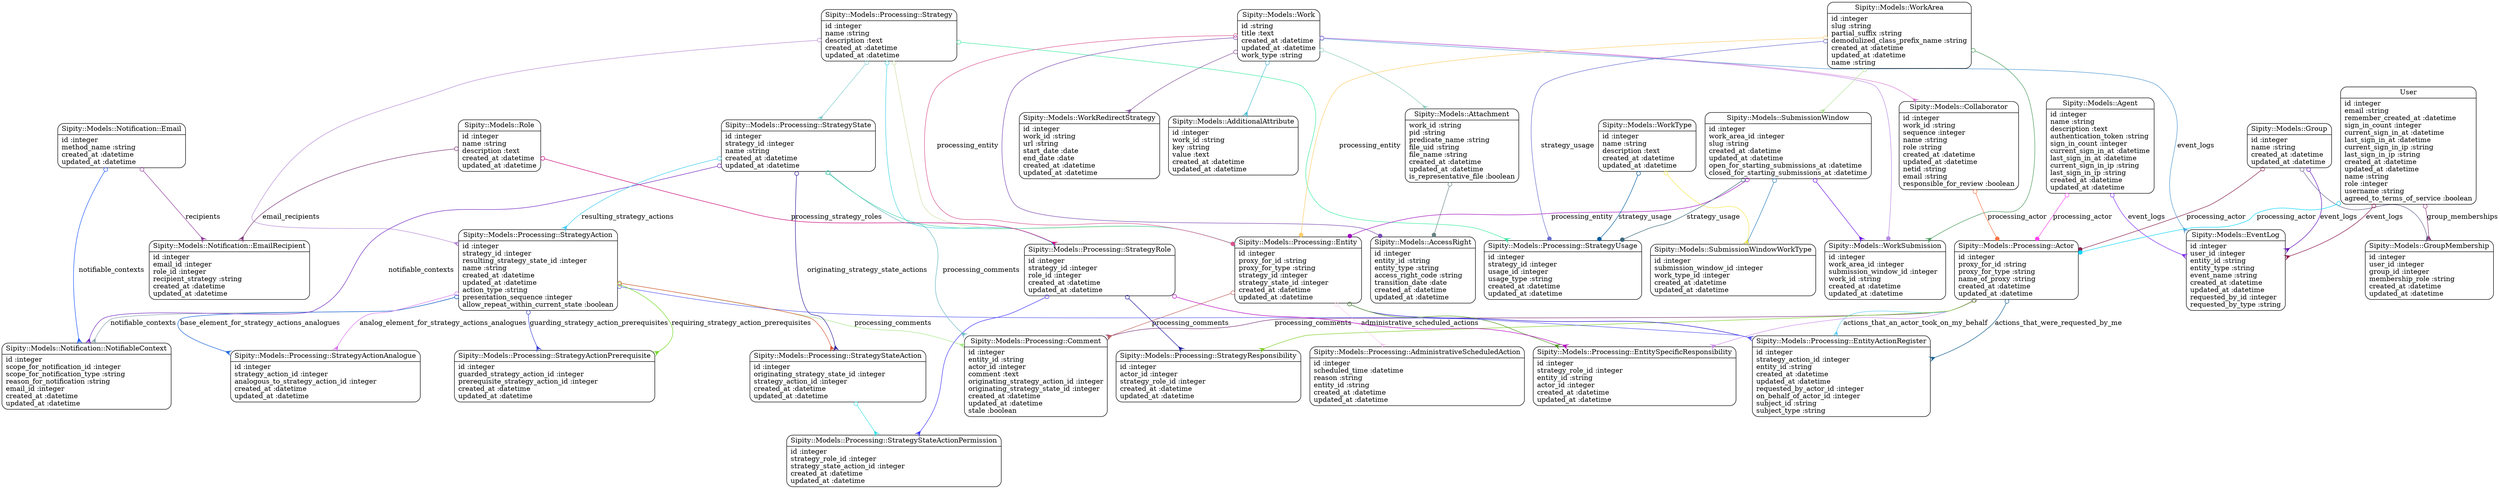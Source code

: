 digraph models_diagram {
	graph[overlap=false, splines=true]
	"Sipity::Models::AccessRight" [shape=Mrecord, label="{Sipity::Models::AccessRight|id :integer\lentity_id :string\lentity_type :string\laccess_right_code :string\ltransition_date :date\lcreated_at :datetime\lupdated_at :datetime\l}"]
	"Sipity::Models::AdditionalAttribute" [shape=Mrecord, label="{Sipity::Models::AdditionalAttribute|id :integer\lwork_id :string\lkey :string\lvalue :text\lcreated_at :datetime\lupdated_at :datetime\l}"]
	"Sipity::Models::Agent" [shape=Mrecord, label="{Sipity::Models::Agent|id :integer\lname :string\ldescription :text\lauthentication_token :string\lsign_in_count :integer\lcurrent_sign_in_at :datetime\llast_sign_in_at :datetime\lcurrent_sign_in_ip :string\llast_sign_in_ip :string\lcreated_at :datetime\lupdated_at :datetime\l}"]
	"Sipity::Models::Attachment" [shape=Mrecord, label="{Sipity::Models::Attachment|work_id :string\lpid :string\lpredicate_name :string\lfile_uid :string\lfile_name :string\lcreated_at :datetime\lupdated_at :datetime\lis_representative_file :boolean\l}"]
	"Sipity::Models::Collaborator" [shape=Mrecord, label="{Sipity::Models::Collaborator|id :integer\lwork_id :string\lsequence :integer\lname :string\lrole :string\lcreated_at :datetime\lupdated_at :datetime\lnetid :string\lemail :string\lresponsible_for_review :boolean\l}"]
	"Sipity::Models::EventLog" [shape=Mrecord, label="{Sipity::Models::EventLog|id :integer\luser_id :integer\lentity_id :string\lentity_type :string\levent_name :string\lcreated_at :datetime\lupdated_at :datetime\lrequested_by_id :integer\lrequested_by_type :string\l}"]
	"Sipity::Models::Group" [shape=Mrecord, label="{Sipity::Models::Group|id :integer\lname :string\lcreated_at :datetime\lupdated_at :datetime\l}"]
	"Sipity::Models::GroupMembership" [shape=Mrecord, label="{Sipity::Models::GroupMembership|id :integer\luser_id :integer\lgroup_id :integer\lmembership_role :string\lcreated_at :datetime\lupdated_at :datetime\l}"]
	"Sipity::Models::Notification::Email" [shape=Mrecord, label="{Sipity::Models::Notification::Email|id :integer\lmethod_name :string\lcreated_at :datetime\lupdated_at :datetime\l}"]
	"Sipity::Models::Notification::EmailRecipient" [shape=Mrecord, label="{Sipity::Models::Notification::EmailRecipient|id :integer\lemail_id :integer\lrole_id :integer\lrecipient_strategy :string\lcreated_at :datetime\lupdated_at :datetime\l}"]
	"Sipity::Models::Notification::NotifiableContext" [shape=Mrecord, label="{Sipity::Models::Notification::NotifiableContext|id :integer\lscope_for_notification_id :integer\lscope_for_notification_type :string\lreason_for_notification :string\lemail_id :integer\lcreated_at :datetime\lupdated_at :datetime\l}"]
	"Sipity::Models::Processing::Actor" [shape=Mrecord, label="{Sipity::Models::Processing::Actor|id :integer\lproxy_for_id :string\lproxy_for_type :string\lname_of_proxy :string\lcreated_at :datetime\lupdated_at :datetime\l}"]
	"Sipity::Models::Processing::AdministrativeScheduledAction" [shape=Mrecord, label="{Sipity::Models::Processing::AdministrativeScheduledAction|id :integer\lscheduled_time :datetime\lreason :string\lentity_id :string\lcreated_at :datetime\lupdated_at :datetime\l}"]
	"Sipity::Models::Processing::Comment" [shape=Mrecord, label="{Sipity::Models::Processing::Comment|id :integer\lentity_id :string\lactor_id :integer\lcomment :text\loriginating_strategy_action_id :integer\loriginating_strategy_state_id :integer\lcreated_at :datetime\lupdated_at :datetime\lstale :boolean\l}"]
	"Sipity::Models::Processing::Entity" [shape=Mrecord, label="{Sipity::Models::Processing::Entity|id :integer\lproxy_for_id :string\lproxy_for_type :string\lstrategy_id :integer\lstrategy_state_id :integer\lcreated_at :datetime\lupdated_at :datetime\l}"]
	"Sipity::Models::Processing::EntityActionRegister" [shape=Mrecord, label="{Sipity::Models::Processing::EntityActionRegister|id :integer\lstrategy_action_id :integer\lentity_id :string\lcreated_at :datetime\lupdated_at :datetime\lrequested_by_actor_id :integer\lon_behalf_of_actor_id :integer\lsubject_id :string\lsubject_type :string\l}"]
	"Sipity::Models::Processing::EntitySpecificResponsibility" [shape=Mrecord, label="{Sipity::Models::Processing::EntitySpecificResponsibility|id :integer\lstrategy_role_id :integer\lentity_id :string\lactor_id :integer\lcreated_at :datetime\lupdated_at :datetime\l}"]
	"Sipity::Models::Processing::Strategy" [shape=Mrecord, label="{Sipity::Models::Processing::Strategy|id :integer\lname :string\ldescription :text\lcreated_at :datetime\lupdated_at :datetime\l}"]
	"Sipity::Models::Processing::StrategyAction" [shape=Mrecord, label="{Sipity::Models::Processing::StrategyAction|id :integer\lstrategy_id :integer\lresulting_strategy_state_id :integer\lname :string\lcreated_at :datetime\lupdated_at :datetime\laction_type :string\lpresentation_sequence :integer\lallow_repeat_within_current_state :boolean\l}"]
	"Sipity::Models::Processing::StrategyActionAnalogue" [shape=Mrecord, label="{Sipity::Models::Processing::StrategyActionAnalogue|id :integer\lstrategy_action_id :integer\lanalogous_to_strategy_action_id :integer\lcreated_at :datetime\lupdated_at :datetime\l}"]
	"Sipity::Models::Processing::StrategyActionPrerequisite" [shape=Mrecord, label="{Sipity::Models::Processing::StrategyActionPrerequisite|id :integer\lguarded_strategy_action_id :integer\lprerequisite_strategy_action_id :integer\lcreated_at :datetime\lupdated_at :datetime\l}"]
	"Sipity::Models::Processing::StrategyResponsibility" [shape=Mrecord, label="{Sipity::Models::Processing::StrategyResponsibility|id :integer\lactor_id :integer\lstrategy_role_id :integer\lcreated_at :datetime\lupdated_at :datetime\l}"]
	"Sipity::Models::Processing::StrategyRole" [shape=Mrecord, label="{Sipity::Models::Processing::StrategyRole|id :integer\lstrategy_id :integer\lrole_id :integer\lcreated_at :datetime\lupdated_at :datetime\l}"]
	"Sipity::Models::Processing::StrategyState" [shape=Mrecord, label="{Sipity::Models::Processing::StrategyState|id :integer\lstrategy_id :integer\lname :string\lcreated_at :datetime\lupdated_at :datetime\l}"]
	"Sipity::Models::Processing::StrategyStateAction" [shape=Mrecord, label="{Sipity::Models::Processing::StrategyStateAction|id :integer\loriginating_strategy_state_id :integer\lstrategy_action_id :integer\lcreated_at :datetime\lupdated_at :datetime\l}"]
	"Sipity::Models::Processing::StrategyStateActionPermission" [shape=Mrecord, label="{Sipity::Models::Processing::StrategyStateActionPermission|id :integer\lstrategy_role_id :integer\lstrategy_state_action_id :integer\lcreated_at :datetime\lupdated_at :datetime\l}"]
	"Sipity::Models::Processing::StrategyUsage" [shape=Mrecord, label="{Sipity::Models::Processing::StrategyUsage|id :integer\lstrategy_id :integer\lusage_id :integer\lusage_type :string\lcreated_at :datetime\lupdated_at :datetime\l}"]
	"Sipity::Models::Role" [shape=Mrecord, label="{Sipity::Models::Role|id :integer\lname :string\ldescription :text\lcreated_at :datetime\lupdated_at :datetime\l}"]
	"Sipity::Models::SubmissionWindow" [shape=Mrecord, label="{Sipity::Models::SubmissionWindow|id :integer\lwork_area_id :integer\lslug :string\lcreated_at :datetime\lupdated_at :datetime\lopen_for_starting_submissions_at :datetime\lclosed_for_starting_submissions_at :datetime\l}"]
	"Sipity::Models::SubmissionWindowWorkType" [shape=Mrecord, label="{Sipity::Models::SubmissionWindowWorkType|id :integer\lsubmission_window_id :integer\lwork_type_id :integer\lcreated_at :datetime\lupdated_at :datetime\l}"]
	"Sipity::Models::Work" [shape=Mrecord, label="{Sipity::Models::Work|id :string\ltitle :text\lcreated_at :datetime\lupdated_at :datetime\lwork_type :string\l}"]
	"Sipity::Models::WorkArea" [shape=Mrecord, label="{Sipity::Models::WorkArea|id :integer\lslug :string\lpartial_suffix :string\ldemodulized_class_prefix_name :string\lcreated_at :datetime\lupdated_at :datetime\lname :string\l}"]
	"Sipity::Models::WorkRedirectStrategy" [shape=Mrecord, label="{Sipity::Models::WorkRedirectStrategy|id :integer\lwork_id :string\lurl :string\lstart_date :date\lend_date :date\lcreated_at :datetime\lupdated_at :datetime\l}"]
	"Sipity::Models::WorkSubmission" [shape=Mrecord, label="{Sipity::Models::WorkSubmission|id :integer\lwork_area_id :integer\lsubmission_window_id :integer\lwork_id :string\lcreated_at :datetime\lupdated_at :datetime\l}"]
	"Sipity::Models::WorkType" [shape=Mrecord, label="{Sipity::Models::WorkType|id :integer\lname :string\ldescription :text\lcreated_at :datetime\lupdated_at :datetime\l}"]
	"User" [shape=Mrecord, label="{User|id :integer\lemail :string\lremember_created_at :datetime\lsign_in_count :integer\lcurrent_sign_in_at :datetime\llast_sign_in_at :datetime\lcurrent_sign_in_ip :string\llast_sign_in_ip :string\lcreated_at :datetime\lupdated_at :datetime\lname :string\lrole :integer\lusername :string\lagreed_to_terms_of_service :boolean\l}"]
	"Sipity::Models::Agent" -> "Sipity::Models::Processing::Actor" [label="processing_actor", arrowtail=odot, arrowhead=dot, dir=both color="#FB42EE"]
	"Sipity::Models::Agent" -> "Sipity::Models::EventLog" [label="event_logs", arrowtail=odot, arrowhead=crow, dir=both color="#802CEF"]
	"Sipity::Models::Attachment" -> "Sipity::Models::AccessRight" [arrowtail=odot, arrowhead=dot, dir=both color="#698284"]
	"Sipity::Models::Collaborator" -> "Sipity::Models::Processing::Actor" [label="processing_actor", arrowtail=odot, arrowhead=dot, dir=both color="#FB7243"]
	"Sipity::Models::Group" -> "Sipity::Models::GroupMembership" [arrowtail=odot, arrowhead=crow, dir=both color="#646490"]
	"Sipity::Models::Group" -> "Sipity::Models::Processing::Actor" [label="processing_actor", arrowtail=odot, arrowhead=dot, dir=both color="#861F4D"]
	"Sipity::Models::Group" -> "Sipity::Models::EventLog" [label="event_logs", arrowtail=odot, arrowhead=crow, dir=both color="#630CB8"]
	"Sipity::Models::Notification::Email" -> "Sipity::Models::Notification::NotifiableContext" [label="notifiable_contexts", arrowtail=odot, arrowhead=crow, dir=both color="#1B56FD"]
	"Sipity::Models::Notification::Email" -> "Sipity::Models::Notification::EmailRecipient" [label="recipients", arrowtail=odot, arrowhead=crow, dir=both color="#92399E"]
	"Sipity::Models::Processing::Actor" -> "Sipity::Models::Processing::StrategyResponsibility" [arrowtail=odot, arrowhead=crow, dir=both color="#7DCF25"]
	"Sipity::Models::Processing::Actor" -> "Sipity::Models::Processing::EntitySpecificResponsibility" [arrowtail=odot, arrowhead=crow, dir=both color="#CC89EB"]
	"Sipity::Models::Processing::Actor" -> "Sipity::Models::Processing::Comment" [label="processing_comments", arrowtail=odot, arrowhead=crow, dir=both color="#7A3278"]
	"Sipity::Models::Processing::Actor" -> "Sipity::Models::Processing::EntityActionRegister" [label="actions_that_were_requested_by_me", arrowtail=odot, arrowhead=crow, dir=both color="#0F5D91"]
	"Sipity::Models::Processing::Actor" -> "Sipity::Models::Processing::EntityActionRegister" [label="actions_that_an_actor_took_on_my_behalf", arrowtail=odot, arrowhead=crow, dir=both color="#5FCDF5"]
	"Sipity::Models::Processing::Entity" -> "Sipity::Models::Processing::EntityActionRegister" [arrowtail=odot, arrowhead=crow, dir=both color="#200AD2"]
	"Sipity::Models::Processing::Entity" -> "Sipity::Models::Processing::EntitySpecificResponsibility" [arrowtail=odot, arrowhead=crow, dir=both color="#4E971D"]
	"Sipity::Models::Processing::Entity" -> "Sipity::Models::Processing::Comment" [label="processing_comments", arrowtail=odot, arrowhead=crow, dir=both color="#C0625F"]
	"Sipity::Models::Processing::Entity" -> "Sipity::Models::Processing::AdministrativeScheduledAction" [label="administrative_scheduled_actions", arrowtail=odot, arrowhead=crow, dir=both color="#F7CBEE"]
	"Sipity::Models::Processing::Strategy" -> "Sipity::Models::Processing::Entity" [arrowtail=odot, arrowhead=crow, dir=both color="#CCDDA4"]
	"Sipity::Models::Processing::Strategy" -> "Sipity::Models::Processing::StrategyState" [arrowtail=odot, arrowhead=crow, dir=both color="#7ECBCC"]
	"Sipity::Models::Processing::Strategy" -> "Sipity::Models::Processing::StrategyAction" [arrowtail=odot, arrowhead=crow, dir=both color="#B389D5"]
	"Sipity::Models::Processing::Strategy" -> "Sipity::Models::Processing::StrategyRole" [arrowtail=odot, arrowhead=crow, dir=both color="#3BD5E5"]
	"Sipity::Models::Processing::Strategy" -> "Sipity::Models::Processing::StrategyUsage" [arrowtail=odot, arrowhead=crow, dir=both color="#3BEBA2"]
	"Sipity::Models::Processing::StrategyAction" -> "Sipity::Models::Processing::EntityActionRegister" [arrowtail=odot, arrowhead=crow, dir=both color="#5355EF"]
	"Sipity::Models::Processing::StrategyAction" -> "Sipity::Models::Processing::StrategyStateAction" [arrowtail=odot, arrowhead=crow, dir=both color="#D95330"]
	"Sipity::Models::Processing::StrategyAction" -> "Sipity::Models::Notification::NotifiableContext" [label="notifiable_contexts", arrowtail=odot, arrowhead=crow, dir=both color="#87A1AA"]
	"Sipity::Models::Processing::StrategyAction" -> "Sipity::Models::Processing::StrategyActionPrerequisite" [label="guarding_strategy_action_prerequisites", arrowtail=odot, arrowhead=crow, dir=both color="#383DD5"]
	"Sipity::Models::Processing::StrategyAction" -> "Sipity::Models::Processing::StrategyActionPrerequisite" [label="requiring_strategy_action_prerequisites", arrowtail=odot, arrowhead=crow, dir=both color="#6CD71E"]
	"Sipity::Models::Processing::StrategyAction" -> "Sipity::Models::Processing::Comment" [label="processing_comments", arrowtail=odot, arrowhead=crow, dir=both color="#A4E786"]
	"Sipity::Models::Processing::StrategyAction" -> "Sipity::Models::Processing::StrategyActionAnalogue" [label="base_element_for_strategy_actions_analogues", arrowtail=odot, arrowhead=crow, dir=both color="#1363D8"]
	"Sipity::Models::Processing::StrategyAction" -> "Sipity::Models::Processing::StrategyActionAnalogue" [label="analog_element_for_strategy_actions_analogues", arrowtail=odot, arrowhead=crow, dir=both color="#D672EC"]
	"Sipity::Models::Processing::StrategyRole" -> "Sipity::Models::Processing::StrategyResponsibility" [arrowtail=odot, arrowhead=crow, dir=both color="#18119D"]
	"Sipity::Models::Processing::StrategyRole" -> "Sipity::Models::Processing::StrategyStateActionPermission" [arrowtail=odot, arrowhead=crow, dir=both color="#4135FA"]
	"Sipity::Models::Processing::StrategyRole" -> "Sipity::Models::Processing::EntitySpecificResponsibility" [arrowtail=odot, arrowhead=crow, dir=both color="#B300BE"]
	"Sipity::Models::Processing::StrategyState" -> "Sipity::Models::Processing::StrategyStateAction" [label="originating_strategy_state_actions", arrowtail=odot, arrowhead=crow, dir=both color="#2E1D96"]
	"Sipity::Models::Processing::StrategyState" -> "Sipity::Models::Processing::StrategyAction" [label="resulting_strategy_actions", arrowtail=odot, arrowhead=crow, dir=both color="#39CBF1"]
	"Sipity::Models::Processing::StrategyState" -> "Sipity::Models::Processing::Comment" [label="processing_comments", arrowtail=odot, arrowhead=crow, dir=both color="#66B8C2"]
	"Sipity::Models::Processing::StrategyState" -> "Sipity::Models::Processing::Entity" [arrowtail=odot, arrowhead=crow, dir=both color="#44D7AA"]
	"Sipity::Models::Processing::StrategyState" -> "Sipity::Models::Notification::NotifiableContext" [label="notifiable_contexts", arrowtail=odot, arrowhead=crow, dir=both color="#7126C1"]
	"Sipity::Models::Processing::StrategyStateAction" -> "Sipity::Models::Processing::StrategyStateActionPermission" [arrowtail=odot, arrowhead=crow, dir=both color="#36DFE7"]
	"Sipity::Models::Role" -> "Sipity::Models::Processing::StrategyRole" [label="processing_strategy_roles", arrowtail=odot, arrowhead=crow, dir=both color="#C90179"]
	"Sipity::Models::Role" -> "Sipity::Models::Notification::EmailRecipient" [label="email_recipients", arrowtail=odot, arrowhead=crow, dir=both color="#7D3376"]
	"Sipity::Models::SubmissionWindow" -> "Sipity::Models::SubmissionWindowWorkType" [arrowtail=odot, arrowhead=crow, dir=both color="#267CBA"]
	"Sipity::Models::SubmissionWindow" -> "Sipity::Models::WorkSubmission" [arrowtail=odot, arrowhead=crow, dir=both color="#7012E4"]
	"Sipity::Models::SubmissionWindow" -> "Sipity::Models::Processing::Entity" [label="processing_entity", arrowtail=odot, arrowhead=dot, dir=both color="#A00FBE"]
	"Sipity::Models::SubmissionWindow" -> "Sipity::Models::Processing::StrategyUsage" [label="strategy_usage", arrowtail=odot, arrowhead=dot, dir=both color="#3B697F"]
	"Sipity::Models::Work" -> "Sipity::Models::Collaborator" [arrowtail=odot, arrowhead=crow, dir=both color="#DB7FD5"]
	"Sipity::Models::Work" -> "Sipity::Models::AdditionalAttribute" [arrowtail=odot, arrowhead=crow, dir=both color="#49BAD3"]
	"Sipity::Models::Work" -> "Sipity::Models::Attachment" [arrowtail=odot, arrowhead=crow, dir=both color="#8DCDBE"]
	"Sipity::Models::Work" -> "Sipity::Models::AccessRight" [arrowtail=odot, arrowhead=dot, dir=both color="#794AB2"]
	"Sipity::Models::Work" -> "Sipity::Models::EventLog" [label="event_logs", arrowtail=odot, arrowhead=crow, dir=both color="#5097CF"]
	"Sipity::Models::Work" -> "Sipity::Models::WorkSubmission" [arrowtail=odot, arrowhead=dot, dir=both color="#B88AE6"]
	"Sipity::Models::Work" -> "Sipity::Models::WorkRedirectStrategy" [arrowtail=odot, arrowhead=crow, dir=both color="#85549A"]
	"Sipity::Models::Work" -> "Sipity::Models::Processing::Entity" [label="processing_entity", arrowtail=odot, arrowhead=dot, dir=both color="#D9538E"]
	"Sipity::Models::WorkArea" -> "Sipity::Models::SubmissionWindow" [arrowtail=odot, arrowhead=crow, dir=both color="#B6E39A"]
	"Sipity::Models::WorkArea" -> "Sipity::Models::WorkSubmission" [arrowtail=odot, arrowhead=crow, dir=both color="#499A5A"]
	"Sipity::Models::WorkArea" -> "Sipity::Models::Processing::Entity" [label="processing_entity", arrowtail=odot, arrowhead=dot, dir=both color="#FCCD68"]
	"Sipity::Models::WorkArea" -> "Sipity::Models::Processing::StrategyUsage" [label="strategy_usage", arrowtail=odot, arrowhead=dot, dir=both color="#686CCE"]
	"Sipity::Models::WorkType" -> "Sipity::Models::SubmissionWindowWorkType" [arrowtail=odot, arrowhead=crow, dir=both color="#F5E64C"]
	"Sipity::Models::WorkType" -> "Sipity::Models::Processing::StrategyUsage" [label="strategy_usage", arrowtail=odot, arrowhead=dot, dir=both color="#005C9F"]
	"User" -> "Sipity::Models::GroupMembership" [label="group_memberships", arrowtail=odot, arrowhead=crow, dir=both color="#8E3D7B"]
	"User" -> "Sipity::Models::Processing::Actor" [label="processing_actor", arrowtail=odot, arrowhead=dot, dir=both color="#07D6F9"]
	"User" -> "Sipity::Models::EventLog" [label="event_logs", arrowtail=odot, arrowhead=crow, dir=both color="#8A0F48"]
}
